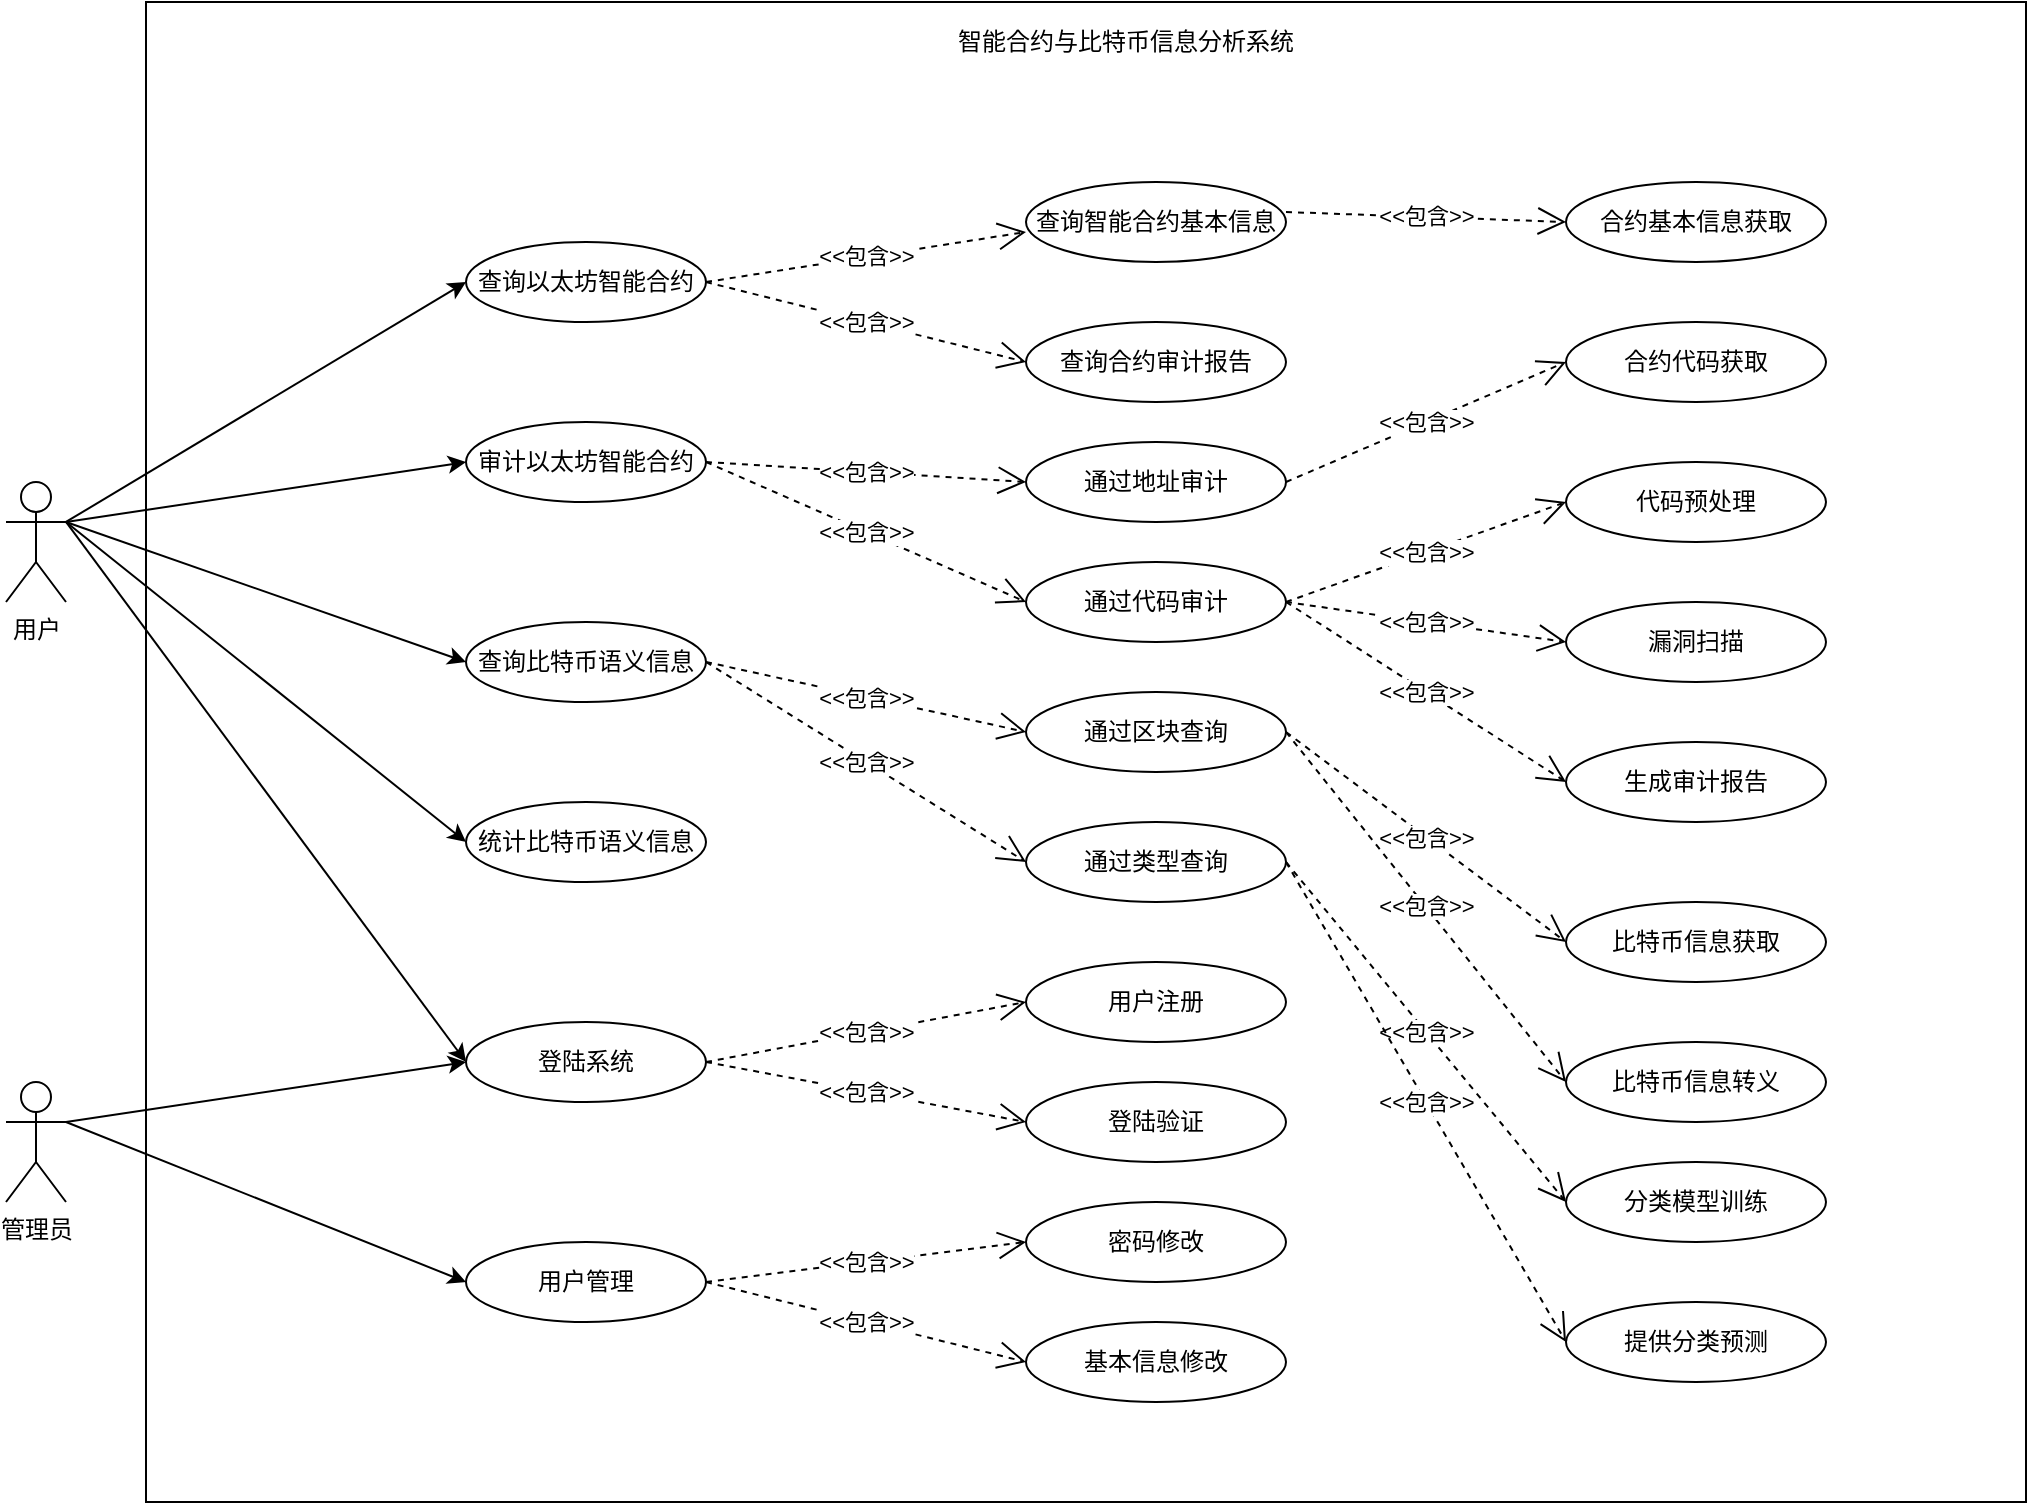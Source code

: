 <mxfile version="14.3.1" type="github">
  <diagram id="90IDWgGwv996NUTPNuem" name="Page-1">
    <mxGraphModel dx="2333" dy="881" grid="1" gridSize="10" guides="1" tooltips="1" connect="1" arrows="1" fold="1" page="1" pageScale="1" pageWidth="850" pageHeight="1100" math="0" shadow="0">
      <root>
        <mxCell id="0" />
        <mxCell id="1" parent="0" />
        <mxCell id="6kvlaEkvdR_WCjKz4TJ5-1" value="" style="rounded=0;whiteSpace=wrap;html=1;" vertex="1" parent="1">
          <mxGeometry x="50" y="110" width="940" height="750" as="geometry" />
        </mxCell>
        <mxCell id="WsCPyfnsRkTQpv4k7r7G-1" value="用户" style="shape=umlActor;verticalLabelPosition=bottom;verticalAlign=top;html=1;outlineConnect=0;" parent="1" vertex="1">
          <mxGeometry x="-20" y="350" width="30" height="60" as="geometry" />
        </mxCell>
        <mxCell id="WsCPyfnsRkTQpv4k7r7G-3" value="登陆系统" style="ellipse;whiteSpace=wrap;html=1;" parent="1" vertex="1">
          <mxGeometry x="210" y="620" width="120" height="40" as="geometry" />
        </mxCell>
        <mxCell id="WsCPyfnsRkTQpv4k7r7G-6" value="查询以太坊智能合约" style="ellipse;whiteSpace=wrap;html=1;" parent="1" vertex="1">
          <mxGeometry x="210" y="230" width="120" height="40" as="geometry" />
        </mxCell>
        <mxCell id="WsCPyfnsRkTQpv4k7r7G-7" value="查询比特币语义信息" style="ellipse;whiteSpace=wrap;html=1;" parent="1" vertex="1">
          <mxGeometry x="210" y="420" width="120" height="40" as="geometry" />
        </mxCell>
        <mxCell id="WsCPyfnsRkTQpv4k7r7G-9" value="审计以太坊智能合约" style="ellipse;whiteSpace=wrap;html=1;" parent="1" vertex="1">
          <mxGeometry x="210" y="320" width="120" height="40" as="geometry" />
        </mxCell>
        <mxCell id="WsCPyfnsRkTQpv4k7r7G-10" value="统计比特币语义信息" style="ellipse;whiteSpace=wrap;html=1;" parent="1" vertex="1">
          <mxGeometry x="210" y="510" width="120" height="40" as="geometry" />
        </mxCell>
        <mxCell id="WsCPyfnsRkTQpv4k7r7G-14" value="&amp;lt;&amp;lt;包含&amp;gt;&amp;gt;" style="endArrow=open;endSize=12;dashed=1;html=1;entryX=0;entryY=0.625;entryDx=0;entryDy=0;entryPerimeter=0;exitX=1;exitY=0.5;exitDx=0;exitDy=0;" parent="1" source="WsCPyfnsRkTQpv4k7r7G-6" target="WsCPyfnsRkTQpv4k7r7G-15" edge="1">
          <mxGeometry width="160" relative="1" as="geometry">
            <mxPoint x="330" y="250" as="sourcePoint" />
            <mxPoint x="460" y="290" as="targetPoint" />
            <Array as="points" />
          </mxGeometry>
        </mxCell>
        <mxCell id="WsCPyfnsRkTQpv4k7r7G-15" value="查询智能合约基本信息" style="ellipse;whiteSpace=wrap;html=1;" parent="1" vertex="1">
          <mxGeometry x="490" y="200" width="130" height="40" as="geometry" />
        </mxCell>
        <mxCell id="WsCPyfnsRkTQpv4k7r7G-16" value="查询合约审计报告" style="ellipse;whiteSpace=wrap;html=1;" parent="1" vertex="1">
          <mxGeometry x="490" y="270" width="130" height="40" as="geometry" />
        </mxCell>
        <mxCell id="WsCPyfnsRkTQpv4k7r7G-17" value="通过地址审计" style="ellipse;whiteSpace=wrap;html=1;" parent="1" vertex="1">
          <mxGeometry x="490" y="330" width="130" height="40" as="geometry" />
        </mxCell>
        <mxCell id="WsCPyfnsRkTQpv4k7r7G-18" value="通过代码审计" style="ellipse;whiteSpace=wrap;html=1;" parent="1" vertex="1">
          <mxGeometry x="490" y="390" width="130" height="40" as="geometry" />
        </mxCell>
        <mxCell id="WsCPyfnsRkTQpv4k7r7G-19" value="&amp;lt;&amp;lt;包含&amp;gt;&amp;gt;" style="endArrow=open;endSize=12;dashed=1;html=1;exitX=1;exitY=0.5;exitDx=0;exitDy=0;entryX=0;entryY=0.5;entryDx=0;entryDy=0;" parent="1" source="WsCPyfnsRkTQpv4k7r7G-6" target="WsCPyfnsRkTQpv4k7r7G-16" edge="1">
          <mxGeometry width="160" relative="1" as="geometry">
            <mxPoint x="310" y="300" as="sourcePoint" />
            <mxPoint x="470" y="250" as="targetPoint" />
            <Array as="points" />
          </mxGeometry>
        </mxCell>
        <mxCell id="WsCPyfnsRkTQpv4k7r7G-20" value="通过区块查询" style="ellipse;whiteSpace=wrap;html=1;" parent="1" vertex="1">
          <mxGeometry x="490" y="455" width="130" height="40" as="geometry" />
        </mxCell>
        <mxCell id="WsCPyfnsRkTQpv4k7r7G-21" value="通过类型查询" style="ellipse;whiteSpace=wrap;html=1;" parent="1" vertex="1">
          <mxGeometry x="490" y="520" width="130" height="40" as="geometry" />
        </mxCell>
        <mxCell id="WsCPyfnsRkTQpv4k7r7G-22" value="&amp;lt;&amp;lt;包含&amp;gt;&amp;gt;" style="endArrow=open;endSize=12;dashed=1;html=1;entryX=0;entryY=0.5;entryDx=0;entryDy=0;exitX=1;exitY=0.5;exitDx=0;exitDy=0;" parent="1" source="WsCPyfnsRkTQpv4k7r7G-9" target="WsCPyfnsRkTQpv4k7r7G-17" edge="1">
          <mxGeometry width="160" relative="1" as="geometry">
            <mxPoint x="330" y="420" as="sourcePoint" />
            <mxPoint x="490.668" y="434.282" as="targetPoint" />
            <Array as="points" />
          </mxGeometry>
        </mxCell>
        <mxCell id="WsCPyfnsRkTQpv4k7r7G-23" value="&amp;lt;&amp;lt;包含&amp;gt;&amp;gt;" style="endArrow=open;endSize=12;dashed=1;html=1;entryX=0;entryY=0.5;entryDx=0;entryDy=0;exitX=1;exitY=0.5;exitDx=0;exitDy=0;" parent="1" source="WsCPyfnsRkTQpv4k7r7G-9" target="WsCPyfnsRkTQpv4k7r7G-18" edge="1">
          <mxGeometry width="160" relative="1" as="geometry">
            <mxPoint x="314.67" y="445.72" as="sourcePoint" />
            <mxPoint x="475.338" y="460.002" as="targetPoint" />
            <Array as="points" />
          </mxGeometry>
        </mxCell>
        <mxCell id="WsCPyfnsRkTQpv4k7r7G-25" value="&amp;lt;&amp;lt;包含&amp;gt;&amp;gt;" style="endArrow=open;endSize=12;dashed=1;html=1;entryX=0;entryY=0.5;entryDx=0;entryDy=0;exitX=1;exitY=0.5;exitDx=0;exitDy=0;" parent="1" target="WsCPyfnsRkTQpv4k7r7G-21" edge="1" source="WsCPyfnsRkTQpv4k7r7G-7">
          <mxGeometry width="160" relative="1" as="geometry">
            <mxPoint x="270" y="560" as="sourcePoint" />
            <mxPoint x="430.668" y="574.282" as="targetPoint" />
            <Array as="points" />
          </mxGeometry>
        </mxCell>
        <mxCell id="6kvlaEkvdR_WCjKz4TJ5-3" value="" style="endArrow=classic;html=1;entryX=0;entryY=0.5;entryDx=0;entryDy=0;exitX=1;exitY=0.333;exitDx=0;exitDy=0;exitPerimeter=0;" edge="1" parent="1" source="WsCPyfnsRkTQpv4k7r7G-1" target="WsCPyfnsRkTQpv4k7r7G-3">
          <mxGeometry width="50" height="50" relative="1" as="geometry">
            <mxPoint x="90" y="350" as="sourcePoint" />
            <mxPoint x="140" y="300" as="targetPoint" />
          </mxGeometry>
        </mxCell>
        <mxCell id="6kvlaEkvdR_WCjKz4TJ5-5" value="" style="endArrow=classic;html=1;entryX=0;entryY=0.5;entryDx=0;entryDy=0;exitX=1;exitY=0.333;exitDx=0;exitDy=0;exitPerimeter=0;" edge="1" parent="1" source="WsCPyfnsRkTQpv4k7r7G-1" target="WsCPyfnsRkTQpv4k7r7G-6">
          <mxGeometry width="50" height="50" relative="1" as="geometry">
            <mxPoint x="100" y="370" as="sourcePoint" />
            <mxPoint x="237.574" y="224.142" as="targetPoint" />
          </mxGeometry>
        </mxCell>
        <mxCell id="6kvlaEkvdR_WCjKz4TJ5-6" value="" style="endArrow=classic;html=1;entryX=0;entryY=0.5;entryDx=0;entryDy=0;exitX=1;exitY=0.333;exitDx=0;exitDy=0;exitPerimeter=0;" edge="1" parent="1" source="WsCPyfnsRkTQpv4k7r7G-1" target="WsCPyfnsRkTQpv4k7r7G-9">
          <mxGeometry width="50" height="50" relative="1" as="geometry">
            <mxPoint x="30" y="370" as="sourcePoint" />
            <mxPoint x="247.574" y="234.142" as="targetPoint" />
          </mxGeometry>
        </mxCell>
        <mxCell id="6kvlaEkvdR_WCjKz4TJ5-7" value="" style="endArrow=classic;html=1;entryX=0;entryY=0.5;entryDx=0;entryDy=0;exitX=1;exitY=0.333;exitDx=0;exitDy=0;exitPerimeter=0;" edge="1" parent="1" source="WsCPyfnsRkTQpv4k7r7G-1" target="WsCPyfnsRkTQpv4k7r7G-7">
          <mxGeometry width="50" height="50" relative="1" as="geometry">
            <mxPoint x="120" y="390" as="sourcePoint" />
            <mxPoint x="257.574" y="244.142" as="targetPoint" />
          </mxGeometry>
        </mxCell>
        <mxCell id="6kvlaEkvdR_WCjKz4TJ5-8" value="" style="endArrow=classic;html=1;entryX=0;entryY=0.5;entryDx=0;entryDy=0;exitX=1;exitY=0.333;exitDx=0;exitDy=0;exitPerimeter=0;" edge="1" parent="1" source="WsCPyfnsRkTQpv4k7r7G-1" target="WsCPyfnsRkTQpv4k7r7G-10">
          <mxGeometry width="50" height="50" relative="1" as="geometry">
            <mxPoint x="130" y="400" as="sourcePoint" />
            <mxPoint x="267.574" y="254.142" as="targetPoint" />
          </mxGeometry>
        </mxCell>
        <mxCell id="6kvlaEkvdR_WCjKz4TJ5-9" value="管理员" style="shape=umlActor;verticalLabelPosition=bottom;verticalAlign=top;html=1;outlineConnect=0;" vertex="1" parent="1">
          <mxGeometry x="-20" y="650" width="30" height="60" as="geometry" />
        </mxCell>
        <mxCell id="6kvlaEkvdR_WCjKz4TJ5-12" value="" style="endArrow=classic;html=1;exitX=1;exitY=0.333;exitDx=0;exitDy=0;exitPerimeter=0;entryX=0;entryY=0.5;entryDx=0;entryDy=0;" edge="1" parent="1" source="6kvlaEkvdR_WCjKz4TJ5-9" target="WsCPyfnsRkTQpv4k7r7G-3">
          <mxGeometry width="50" height="50" relative="1" as="geometry">
            <mxPoint x="340" y="420" as="sourcePoint" />
            <mxPoint x="390" y="370" as="targetPoint" />
          </mxGeometry>
        </mxCell>
        <mxCell id="6kvlaEkvdR_WCjKz4TJ5-13" value="用户管理" style="ellipse;whiteSpace=wrap;html=1;" vertex="1" parent="1">
          <mxGeometry x="210" y="730" width="120" height="40" as="geometry" />
        </mxCell>
        <mxCell id="6kvlaEkvdR_WCjKz4TJ5-14" value="&amp;lt;&amp;lt;包含&amp;gt;&amp;gt;" style="endArrow=open;endSize=12;dashed=1;html=1;entryX=0;entryY=0.5;entryDx=0;entryDy=0;exitX=1;exitY=0.5;exitDx=0;exitDy=0;" edge="1" parent="1" source="WsCPyfnsRkTQpv4k7r7G-7" target="WsCPyfnsRkTQpv4k7r7G-20">
          <mxGeometry width="160" relative="1" as="geometry">
            <mxPoint x="309.996" y="470.002" as="sourcePoint" />
            <mxPoint x="506.608" y="511.718" as="targetPoint" />
            <Array as="points" />
          </mxGeometry>
        </mxCell>
        <mxCell id="6kvlaEkvdR_WCjKz4TJ5-15" value="" style="endArrow=classic;html=1;exitX=1;exitY=0.333;exitDx=0;exitDy=0;exitPerimeter=0;entryX=0;entryY=0.5;entryDx=0;entryDy=0;" edge="1" parent="1" source="6kvlaEkvdR_WCjKz4TJ5-9" target="6kvlaEkvdR_WCjKz4TJ5-13">
          <mxGeometry width="50" height="50" relative="1" as="geometry">
            <mxPoint x="550" y="800" as="sourcePoint" />
            <mxPoint x="600" y="750" as="targetPoint" />
          </mxGeometry>
        </mxCell>
        <mxCell id="6kvlaEkvdR_WCjKz4TJ5-17" value="用户注册" style="ellipse;whiteSpace=wrap;html=1;" vertex="1" parent="1">
          <mxGeometry x="490" y="590" width="130" height="40" as="geometry" />
        </mxCell>
        <mxCell id="6kvlaEkvdR_WCjKz4TJ5-18" value="登陆验证" style="ellipse;whiteSpace=wrap;html=1;" vertex="1" parent="1">
          <mxGeometry x="490" y="650" width="130" height="40" as="geometry" />
        </mxCell>
        <mxCell id="6kvlaEkvdR_WCjKz4TJ5-22" value="密码修改" style="ellipse;whiteSpace=wrap;html=1;" vertex="1" parent="1">
          <mxGeometry x="490" y="710" width="130" height="40" as="geometry" />
        </mxCell>
        <mxCell id="6kvlaEkvdR_WCjKz4TJ5-23" value="基本信息修改" style="ellipse;whiteSpace=wrap;html=1;" vertex="1" parent="1">
          <mxGeometry x="490" y="770" width="130" height="40" as="geometry" />
        </mxCell>
        <mxCell id="6kvlaEkvdR_WCjKz4TJ5-30" value="&amp;lt;&amp;lt;包含&amp;gt;&amp;gt;" style="endArrow=open;endSize=12;dashed=1;html=1;entryX=0;entryY=0.5;entryDx=0;entryDy=0;exitX=1;exitY=0.5;exitDx=0;exitDy=0;" edge="1" parent="1" source="WsCPyfnsRkTQpv4k7r7G-3" target="6kvlaEkvdR_WCjKz4TJ5-17">
          <mxGeometry width="160" relative="1" as="geometry">
            <mxPoint x="350" y="630" as="sourcePoint" />
            <mxPoint x="514.142" y="715.826" as="targetPoint" />
            <Array as="points" />
          </mxGeometry>
        </mxCell>
        <mxCell id="6kvlaEkvdR_WCjKz4TJ5-31" value="&amp;lt;&amp;lt;包含&amp;gt;&amp;gt;" style="endArrow=open;endSize=12;dashed=1;html=1;entryX=0;entryY=0.5;entryDx=0;entryDy=0;exitX=1;exitY=0.5;exitDx=0;exitDy=0;" edge="1" parent="1" source="WsCPyfnsRkTQpv4k7r7G-3" target="6kvlaEkvdR_WCjKz4TJ5-18">
          <mxGeometry width="160" relative="1" as="geometry">
            <mxPoint x="330" y="630" as="sourcePoint" />
            <mxPoint x="509.142" y="715.826" as="targetPoint" />
            <Array as="points" />
          </mxGeometry>
        </mxCell>
        <mxCell id="6kvlaEkvdR_WCjKz4TJ5-32" value="&amp;lt;&amp;lt;包含&amp;gt;&amp;gt;" style="endArrow=open;endSize=12;dashed=1;html=1;entryX=0;entryY=0.5;entryDx=0;entryDy=0;exitX=1;exitY=0.5;exitDx=0;exitDy=0;" edge="1" parent="1" source="6kvlaEkvdR_WCjKz4TJ5-13" target="6kvlaEkvdR_WCjKz4TJ5-22">
          <mxGeometry width="160" relative="1" as="geometry">
            <mxPoint x="330" y="740" as="sourcePoint" />
            <mxPoint x="499.142" y="825.826" as="targetPoint" />
            <Array as="points" />
          </mxGeometry>
        </mxCell>
        <mxCell id="6kvlaEkvdR_WCjKz4TJ5-33" value="&amp;lt;&amp;lt;包含&amp;gt;&amp;gt;" style="endArrow=open;endSize=12;dashed=1;html=1;entryX=0;entryY=0.5;entryDx=0;entryDy=0;exitX=1;exitY=0.5;exitDx=0;exitDy=0;" edge="1" parent="1" source="6kvlaEkvdR_WCjKz4TJ5-13" target="6kvlaEkvdR_WCjKz4TJ5-23">
          <mxGeometry width="160" relative="1" as="geometry">
            <mxPoint x="320" y="740" as="sourcePoint" />
            <mxPoint x="499.142" y="825.826" as="targetPoint" />
            <Array as="points" />
          </mxGeometry>
        </mxCell>
        <mxCell id="6kvlaEkvdR_WCjKz4TJ5-35" value="智能合约与比特币信息分析系统" style="text;html=1;strokeColor=none;fillColor=none;align=center;verticalAlign=middle;whiteSpace=wrap;rounded=0;" vertex="1" parent="1">
          <mxGeometry x="420" y="120" width="240" height="20" as="geometry" />
        </mxCell>
        <mxCell id="6kvlaEkvdR_WCjKz4TJ5-36" value="合约基本信息获取" style="ellipse;whiteSpace=wrap;html=1;" vertex="1" parent="1">
          <mxGeometry x="760" y="200" width="130" height="40" as="geometry" />
        </mxCell>
        <mxCell id="6kvlaEkvdR_WCjKz4TJ5-37" value="合约代码获取" style="ellipse;whiteSpace=wrap;html=1;" vertex="1" parent="1">
          <mxGeometry x="760" y="270" width="130" height="40" as="geometry" />
        </mxCell>
        <mxCell id="6kvlaEkvdR_WCjKz4TJ5-38" value="代码预处理" style="ellipse;whiteSpace=wrap;html=1;" vertex="1" parent="1">
          <mxGeometry x="760" y="340" width="130" height="40" as="geometry" />
        </mxCell>
        <mxCell id="6kvlaEkvdR_WCjKz4TJ5-39" value="漏洞扫描" style="ellipse;whiteSpace=wrap;html=1;" vertex="1" parent="1">
          <mxGeometry x="760" y="410" width="130" height="40" as="geometry" />
        </mxCell>
        <mxCell id="6kvlaEkvdR_WCjKz4TJ5-40" value="生成审计报告" style="ellipse;whiteSpace=wrap;html=1;" vertex="1" parent="1">
          <mxGeometry x="760" y="480" width="130" height="40" as="geometry" />
        </mxCell>
        <mxCell id="6kvlaEkvdR_WCjKz4TJ5-41" value="比特币信息获取" style="ellipse;whiteSpace=wrap;html=1;" vertex="1" parent="1">
          <mxGeometry x="760" y="560" width="130" height="40" as="geometry" />
        </mxCell>
        <mxCell id="6kvlaEkvdR_WCjKz4TJ5-42" value="比特币信息转义" style="ellipse;whiteSpace=wrap;html=1;" vertex="1" parent="1">
          <mxGeometry x="760" y="630" width="130" height="40" as="geometry" />
        </mxCell>
        <mxCell id="6kvlaEkvdR_WCjKz4TJ5-43" value="分类模型训练" style="ellipse;whiteSpace=wrap;html=1;" vertex="1" parent="1">
          <mxGeometry x="760" y="690" width="130" height="40" as="geometry" />
        </mxCell>
        <mxCell id="6kvlaEkvdR_WCjKz4TJ5-44" value="提供分类预测" style="ellipse;whiteSpace=wrap;html=1;" vertex="1" parent="1">
          <mxGeometry x="760" y="760" width="130" height="40" as="geometry" />
        </mxCell>
        <mxCell id="6kvlaEkvdR_WCjKz4TJ5-45" value="&amp;lt;&amp;lt;包含&amp;gt;&amp;gt;" style="endArrow=open;endSize=12;dashed=1;html=1;entryX=0;entryY=0.5;entryDx=0;entryDy=0;exitX=1;exitY=0.5;exitDx=0;exitDy=0;" edge="1" parent="1" target="6kvlaEkvdR_WCjKz4TJ5-36">
          <mxGeometry width="160" relative="1" as="geometry">
            <mxPoint x="620" y="215" as="sourcePoint" />
            <mxPoint x="780" y="190" as="targetPoint" />
            <Array as="points" />
          </mxGeometry>
        </mxCell>
        <mxCell id="6kvlaEkvdR_WCjKz4TJ5-46" value="&amp;lt;&amp;lt;包含&amp;gt;&amp;gt;" style="endArrow=open;endSize=12;dashed=1;html=1;entryX=0;entryY=0.5;entryDx=0;entryDy=0;exitX=1;exitY=0.5;exitDx=0;exitDy=0;" edge="1" parent="1" source="WsCPyfnsRkTQpv4k7r7G-17" target="6kvlaEkvdR_WCjKz4TJ5-37">
          <mxGeometry width="160" relative="1" as="geometry">
            <mxPoint x="620" y="345" as="sourcePoint" />
            <mxPoint x="750" y="320" as="targetPoint" />
            <Array as="points" />
          </mxGeometry>
        </mxCell>
        <mxCell id="6kvlaEkvdR_WCjKz4TJ5-50" value="&amp;lt;&amp;lt;包含&amp;gt;&amp;gt;" style="endArrow=open;endSize=12;dashed=1;html=1;exitX=1;exitY=0.5;exitDx=0;exitDy=0;entryX=0;entryY=0.5;entryDx=0;entryDy=0;" edge="1" parent="1" source="WsCPyfnsRkTQpv4k7r7G-18" target="6kvlaEkvdR_WCjKz4TJ5-38">
          <mxGeometry width="160" relative="1" as="geometry">
            <mxPoint x="630" y="360" as="sourcePoint" />
            <mxPoint x="750" y="290" as="targetPoint" />
            <Array as="points" />
          </mxGeometry>
        </mxCell>
        <mxCell id="6kvlaEkvdR_WCjKz4TJ5-51" value="&amp;lt;&amp;lt;包含&amp;gt;&amp;gt;" style="endArrow=open;endSize=12;dashed=1;html=1;entryX=0;entryY=0.5;entryDx=0;entryDy=0;" edge="1" parent="1" target="6kvlaEkvdR_WCjKz4TJ5-39">
          <mxGeometry width="160" relative="1" as="geometry">
            <mxPoint x="620" y="410" as="sourcePoint" />
            <mxPoint x="770" y="410" as="targetPoint" />
            <Array as="points" />
          </mxGeometry>
        </mxCell>
        <mxCell id="6kvlaEkvdR_WCjKz4TJ5-52" value="&amp;lt;&amp;lt;包含&amp;gt;&amp;gt;" style="endArrow=open;endSize=12;dashed=1;html=1;entryX=0;entryY=0.5;entryDx=0;entryDy=0;exitX=1;exitY=0.5;exitDx=0;exitDy=0;exitPerimeter=0;" edge="1" parent="1" target="6kvlaEkvdR_WCjKz4TJ5-40">
          <mxGeometry width="160" relative="1" as="geometry">
            <mxPoint x="620" y="410" as="sourcePoint" />
            <mxPoint x="750" y="450" as="targetPoint" />
            <Array as="points" />
          </mxGeometry>
        </mxCell>
        <mxCell id="6kvlaEkvdR_WCjKz4TJ5-53" value="&amp;lt;&amp;lt;包含&amp;gt;&amp;gt;" style="endArrow=open;endSize=12;dashed=1;html=1;entryX=0;entryY=0.5;entryDx=0;entryDy=0;exitX=1;exitY=0.5;exitDx=0;exitDy=0;" edge="1" parent="1" source="WsCPyfnsRkTQpv4k7r7G-20" target="6kvlaEkvdR_WCjKz4TJ5-41">
          <mxGeometry width="160" relative="1" as="geometry">
            <mxPoint x="630" y="420" as="sourcePoint" />
            <mxPoint x="760" y="400" as="targetPoint" />
            <Array as="points" />
          </mxGeometry>
        </mxCell>
        <mxCell id="6kvlaEkvdR_WCjKz4TJ5-54" value="&amp;lt;&amp;lt;包含&amp;gt;&amp;gt;" style="endArrow=open;endSize=12;dashed=1;html=1;entryX=0;entryY=0.5;entryDx=0;entryDy=0;exitX=1;exitY=0.5;exitDx=0;exitDy=0;" edge="1" parent="1" source="WsCPyfnsRkTQpv4k7r7G-20" target="6kvlaEkvdR_WCjKz4TJ5-42">
          <mxGeometry width="160" relative="1" as="geometry">
            <mxPoint x="620" y="480" as="sourcePoint" />
            <mxPoint x="750" y="460" as="targetPoint" />
            <Array as="points" />
          </mxGeometry>
        </mxCell>
        <mxCell id="6kvlaEkvdR_WCjKz4TJ5-55" value="&amp;lt;&amp;lt;包含&amp;gt;&amp;gt;" style="endArrow=open;endSize=12;dashed=1;html=1;entryX=0;entryY=0.5;entryDx=0;entryDy=0;exitX=1;exitY=0.5;exitDx=0;exitDy=0;" edge="1" parent="1" source="WsCPyfnsRkTQpv4k7r7G-21" target="6kvlaEkvdR_WCjKz4TJ5-43">
          <mxGeometry width="160" relative="1" as="geometry">
            <mxPoint x="620" y="540" as="sourcePoint" />
            <mxPoint x="750" y="520" as="targetPoint" />
            <Array as="points" />
          </mxGeometry>
        </mxCell>
        <mxCell id="6kvlaEkvdR_WCjKz4TJ5-56" value="&amp;lt;&amp;lt;包含&amp;gt;&amp;gt;" style="endArrow=open;endSize=12;dashed=1;html=1;entryX=0;entryY=0.5;entryDx=0;entryDy=0;exitX=1;exitY=0.5;exitDx=0;exitDy=0;" edge="1" parent="1" source="WsCPyfnsRkTQpv4k7r7G-21" target="6kvlaEkvdR_WCjKz4TJ5-44">
          <mxGeometry width="160" relative="1" as="geometry">
            <mxPoint x="620" y="540" as="sourcePoint" />
            <mxPoint x="750" y="520" as="targetPoint" />
            <Array as="points" />
          </mxGeometry>
        </mxCell>
      </root>
    </mxGraphModel>
  </diagram>
</mxfile>
